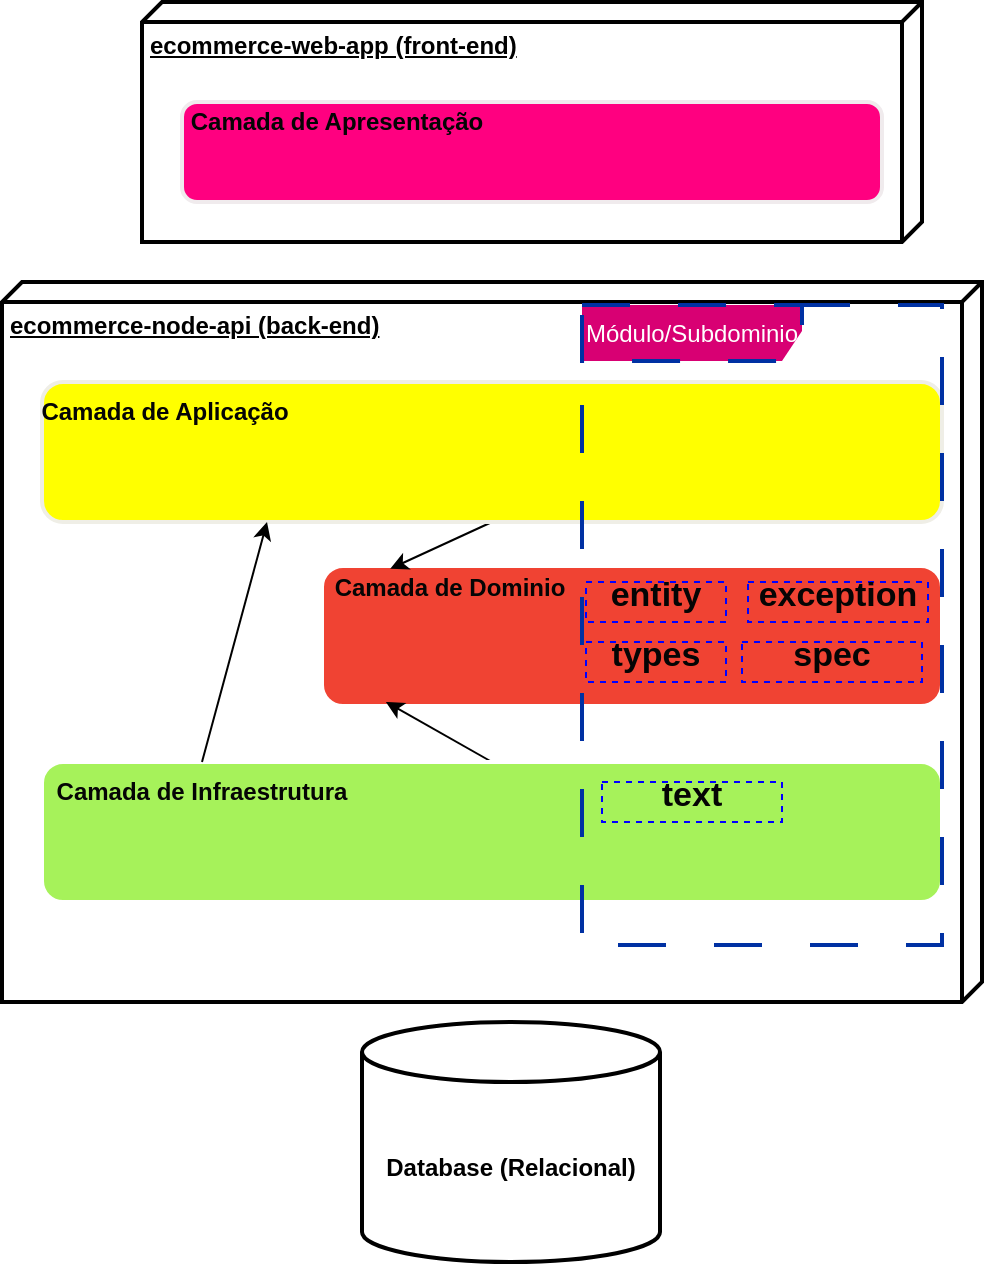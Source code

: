 <mxfile>
    <diagram id="v91z3nj9brKE0smqnRZt" name="Arquitetura em Camadas">
        <mxGraphModel dx="570" dy="427" grid="1" gridSize="10" guides="1" tooltips="1" connect="1" arrows="1" fold="1" page="1" pageScale="1" pageWidth="850" pageHeight="1100" math="0" shadow="0">
            <root>
                <mxCell id="0"/>
                <mxCell id="1" parent="0"/>
                <mxCell id="DLOCmwqKnDoB2S6r7IrJ-197" value="&lt;div style=&quot;&quot;&gt;&lt;span style=&quot;background-color: initial;&quot;&gt;&lt;b&gt;ecommerce-node-api (back-end)&lt;/b&gt;&lt;/span&gt;&lt;br&gt;&lt;/div&gt;" style="verticalAlign=top;align=left;spacingTop=8;spacingLeft=2;spacingRight=12;shape=cube;size=10;direction=south;fontStyle=4;html=1;strokeWidth=2;" vertex="1" parent="1">
                    <mxGeometry x="170" y="350" width="490" height="360" as="geometry"/>
                </mxCell>
                <mxCell id="DLOCmwqKnDoB2S6r7IrJ-198" value="&lt;b&gt;ecommerce-web-app (front-end)&lt;/b&gt;" style="verticalAlign=top;align=left;spacingTop=8;spacingLeft=2;spacingRight=12;shape=cube;size=10;direction=south;fontStyle=4;html=1;strokeWidth=2;" vertex="1" parent="1">
                    <mxGeometry x="240" y="210" width="390" height="120" as="geometry"/>
                </mxCell>
                <mxCell id="DLOCmwqKnDoB2S6r7IrJ-199" value="Database (Relacional)" style="shape=cylinder3;whiteSpace=wrap;html=1;boundedLbl=1;backgroundOutline=1;size=15;strokeWidth=2;fontStyle=1;align=center;" vertex="1" parent="1">
                    <mxGeometry x="350" y="720" width="149" height="120" as="geometry"/>
                </mxCell>
                <mxCell id="DLOCmwqKnDoB2S6r7IrJ-200" value="" style="rounded=1;whiteSpace=wrap;html=1;strokeWidth=2;align=center;labelBackgroundColor=default;fillColor=#f04333;fontColor=#ffffff;strokeColor=#ffffff;" vertex="1" parent="1">
                    <mxGeometry x="330" y="492" width="310" height="70" as="geometry"/>
                </mxCell>
                <mxCell id="DLOCmwqKnDoB2S6r7IrJ-201" value="Camada de Dominio" style="text;html=1;align=center;verticalAlign=middle;whiteSpace=wrap;rounded=0;strokeWidth=2;fontColor=#050505;fontStyle=1" vertex="1" parent="1">
                    <mxGeometry x="330" y="500" width="127.5" height="5" as="geometry"/>
                </mxCell>
                <mxCell id="DLOCmwqKnDoB2S6r7IrJ-209" style="edgeStyle=none;html=1;exitX=0.5;exitY=1;exitDx=0;exitDy=0;entryX=0.11;entryY=0.02;entryDx=0;entryDy=0;entryPerimeter=0;fontColor=#050505;" edge="1" parent="1" source="DLOCmwqKnDoB2S6r7IrJ-203" target="DLOCmwqKnDoB2S6r7IrJ-200">
                    <mxGeometry relative="1" as="geometry"/>
                </mxCell>
                <mxCell id="DLOCmwqKnDoB2S6r7IrJ-203" value="" style="rounded=1;whiteSpace=wrap;html=1;strokeWidth=2;align=center;labelBackgroundColor=default;fillColor=#FFFF00;fontColor=#000000;strokeColor=#efeee6;" vertex="1" parent="1">
                    <mxGeometry x="190" y="400" width="450" height="70" as="geometry"/>
                </mxCell>
                <mxCell id="DLOCmwqKnDoB2S6r7IrJ-204" value="Camada de Aplicação" style="text;html=1;strokeColor=none;fillColor=none;align=center;verticalAlign=middle;whiteSpace=wrap;rounded=0;labelBackgroundColor=none;strokeWidth=2;fontColor=#050505;fontStyle=1" vertex="1" parent="1">
                    <mxGeometry x="180" y="400" width="142.5" height="30" as="geometry"/>
                </mxCell>
                <mxCell id="DLOCmwqKnDoB2S6r7IrJ-210" style="edgeStyle=none;html=1;exitX=0.5;exitY=0;exitDx=0;exitDy=0;entryX=0.103;entryY=0.971;entryDx=0;entryDy=0;entryPerimeter=0;fontColor=#050505;" edge="1" parent="1" source="DLOCmwqKnDoB2S6r7IrJ-205" target="DLOCmwqKnDoB2S6r7IrJ-200">
                    <mxGeometry relative="1" as="geometry"/>
                </mxCell>
                <mxCell id="DLOCmwqKnDoB2S6r7IrJ-205" value="" style="rounded=1;whiteSpace=wrap;html=1;strokeWidth=2;align=center;labelBackgroundColor=default;fillColor=#a6f25a;strokeColor=#FFFFFF;fontColor=#ffffff;" vertex="1" parent="1">
                    <mxGeometry x="190" y="590" width="450" height="70" as="geometry"/>
                </mxCell>
                <mxCell id="DLOCmwqKnDoB2S6r7IrJ-213" style="edgeStyle=none;html=1;exitX=0.5;exitY=0;exitDx=0;exitDy=0;entryX=0.25;entryY=1;entryDx=0;entryDy=0;fontColor=#050505;" edge="1" parent="1" source="DLOCmwqKnDoB2S6r7IrJ-206" target="DLOCmwqKnDoB2S6r7IrJ-203">
                    <mxGeometry relative="1" as="geometry"/>
                </mxCell>
                <mxCell id="DLOCmwqKnDoB2S6r7IrJ-206" value="Camada de Infraestrutura" style="text;html=1;strokeColor=none;fillColor=none;align=center;verticalAlign=middle;whiteSpace=wrap;rounded=0;labelBackgroundColor=none;strokeWidth=2;fontColor=#050505;fontStyle=1" vertex="1" parent="1">
                    <mxGeometry x="180" y="590" width="180" height="30" as="geometry"/>
                </mxCell>
                <mxCell id="DLOCmwqKnDoB2S6r7IrJ-207" value="" style="rounded=1;whiteSpace=wrap;html=1;strokeWidth=2;align=center;labelBackgroundColor=default;fillColor=#FF0080;fontColor=#ffffff;strokeColor=#f0ebed;" vertex="1" parent="1">
                    <mxGeometry x="260" y="260" width="350" height="50" as="geometry"/>
                </mxCell>
                <mxCell id="DLOCmwqKnDoB2S6r7IrJ-208" value="Camada de Apresentação" style="text;html=1;strokeColor=none;fillColor=none;align=center;verticalAlign=middle;whiteSpace=wrap;rounded=0;labelBackgroundColor=none;strokeWidth=2;fontColor=#050505;fontStyle=1" vertex="1" parent="1">
                    <mxGeometry x="240" y="255" width="195" height="30" as="geometry"/>
                </mxCell>
                <mxCell id="DLOCmwqKnDoB2S6r7IrJ-214" value="Módulo/Subdominio" style="shape=umlFrame;whiteSpace=wrap;html=1;labelBackgroundColor=none;strokeColor=#0031a3;strokeWidth=2;fontColor=#ffffff;fillColor=#d80073;dashed=1;dashPattern=12 12;perimeterSpacing=0;swimlaneFillColor=none;direction=east;width=110;height=28;" vertex="1" parent="1">
                    <mxGeometry x="460" y="361.5" width="180" height="320" as="geometry"/>
                </mxCell>
                <mxCell id="DLOCmwqKnDoB2S6r7IrJ-215" value="&lt;h1 style=&quot;font-size: 17px;&quot;&gt;entity&lt;/h1&gt;" style="text;html=1;strokeColor=#0000FF;fillColor=none;spacing=5;spacingTop=-20;whiteSpace=wrap;overflow=hidden;rounded=0;dashed=1;labelBackgroundColor=none;sketch=0;strokeWidth=1;fontColor=#050505;fontStyle=0;fontFamily=Helvetica;align=center;verticalAlign=middle;fontSize=17;" vertex="1" parent="1">
                    <mxGeometry x="462" y="500" width="70" height="20" as="geometry"/>
                </mxCell>
                <mxCell id="DLOCmwqKnDoB2S6r7IrJ-218" value="&lt;h1 style=&quot;font-size: 17px;&quot;&gt;exception&lt;/h1&gt;" style="text;html=1;strokeColor=#0000FF;fillColor=none;spacing=5;spacingTop=-20;whiteSpace=wrap;overflow=hidden;rounded=0;dashed=1;labelBackgroundColor=none;sketch=0;strokeWidth=1;fontColor=#050505;fontStyle=0;fontFamily=Helvetica;align=center;verticalAlign=middle;fontSize=17;" vertex="1" parent="1">
                    <mxGeometry x="543" y="500" width="90" height="20" as="geometry"/>
                </mxCell>
                <mxCell id="DLOCmwqKnDoB2S6r7IrJ-219" value="&lt;h1 style=&quot;font-size: 17px;&quot;&gt;types&lt;/h1&gt;" style="text;html=1;strokeColor=#0000FF;fillColor=none;spacing=5;spacingTop=-20;whiteSpace=wrap;overflow=hidden;rounded=0;dashed=1;labelBackgroundColor=none;sketch=0;strokeWidth=1;fontColor=#050505;fontStyle=0;fontFamily=Helvetica;align=center;verticalAlign=middle;fontSize=17;" vertex="1" parent="1">
                    <mxGeometry x="462" y="530" width="70" height="20" as="geometry"/>
                </mxCell>
                <mxCell id="DLOCmwqKnDoB2S6r7IrJ-220" value="&lt;h1 style=&quot;font-size: 17px;&quot;&gt;spec&lt;/h1&gt;" style="text;html=1;strokeColor=#0000FF;fillColor=none;spacing=5;spacingTop=-20;whiteSpace=wrap;overflow=hidden;rounded=0;dashed=1;labelBackgroundColor=none;sketch=0;strokeWidth=1;fontColor=#050505;fontStyle=0;fontFamily=Helvetica;align=center;verticalAlign=middle;fontSize=17;" vertex="1" parent="1">
                    <mxGeometry x="540" y="530" width="90" height="20" as="geometry"/>
                </mxCell>
                <mxCell id="DLOCmwqKnDoB2S6r7IrJ-221" value="&lt;h1 style=&quot;font-size: 17px;&quot;&gt;text&lt;/h1&gt;" style="text;html=1;strokeColor=#0000FF;fillColor=none;spacing=5;spacingTop=-20;whiteSpace=wrap;overflow=hidden;rounded=0;dashed=1;labelBackgroundColor=none;sketch=0;strokeWidth=1;fontColor=#050505;fontStyle=0;fontFamily=Helvetica;align=center;verticalAlign=middle;fontSize=17;" vertex="1" parent="1">
                    <mxGeometry x="470" y="600" width="90" height="20" as="geometry"/>
                </mxCell>
            </root>
        </mxGraphModel>
    </diagram>
</mxfile>